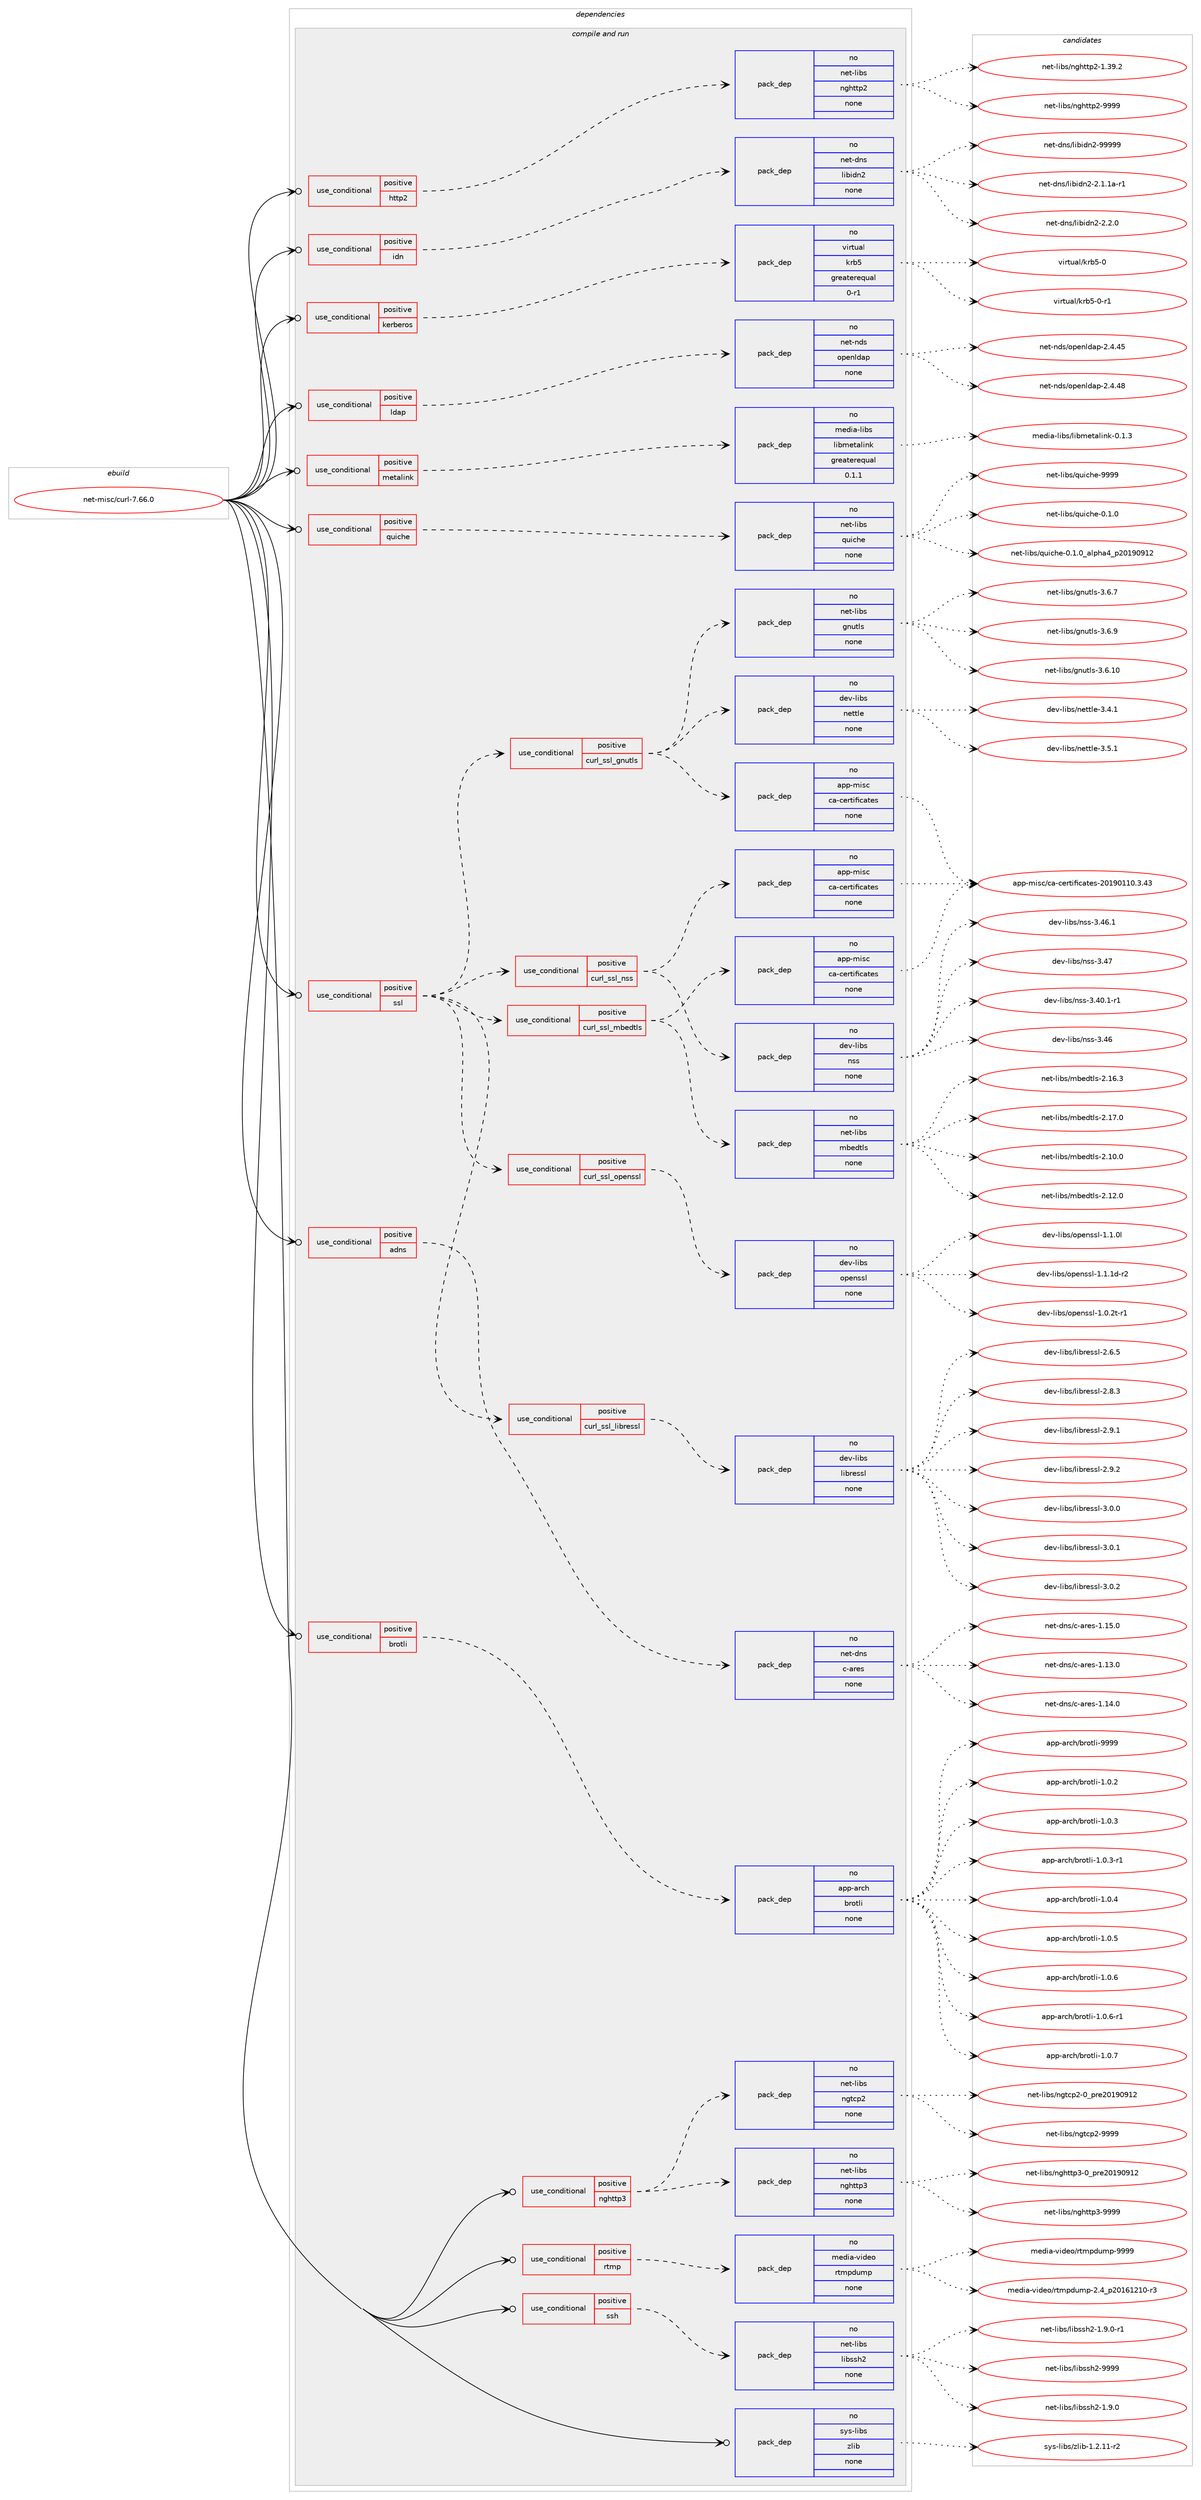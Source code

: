 digraph prolog {

# *************
# Graph options
# *************

newrank=true;
concentrate=true;
compound=true;
graph [rankdir=LR,fontname=Helvetica,fontsize=10,ranksep=1.5];#, ranksep=2.5, nodesep=0.2];
edge  [arrowhead=vee];
node  [fontname=Helvetica,fontsize=10];

# **********
# The ebuild
# **********

subgraph cluster_leftcol {
color=gray;
rank=same;
label=<<i>ebuild</i>>;
id [label="net-misc/curl-7.66.0", color=red, width=4, href="../net-misc/curl-7.66.0.svg"];
}

# ****************
# The dependencies
# ****************

subgraph cluster_midcol {
color=gray;
label=<<i>dependencies</i>>;
subgraph cluster_compile {
fillcolor="#eeeeee";
style=filled;
label=<<i>compile</i>>;
}
subgraph cluster_compileandrun {
fillcolor="#eeeeee";
style=filled;
label=<<i>compile and run</i>>;
subgraph cond27 {
dependency312 [label=<<TABLE BORDER="0" CELLBORDER="1" CELLSPACING="0" CELLPADDING="4"><TR><TD ROWSPAN="3" CELLPADDING="10">use_conditional</TD></TR><TR><TD>positive</TD></TR><TR><TD>adns</TD></TR></TABLE>>, shape=none, color=red];
subgraph pack284 {
dependency313 [label=<<TABLE BORDER="0" CELLBORDER="1" CELLSPACING="0" CELLPADDING="4" WIDTH="220"><TR><TD ROWSPAN="6" CELLPADDING="30">pack_dep</TD></TR><TR><TD WIDTH="110">no</TD></TR><TR><TD>net-dns</TD></TR><TR><TD>c-ares</TD></TR><TR><TD>none</TD></TR><TR><TD></TD></TR></TABLE>>, shape=none, color=blue];
}
dependency312:e -> dependency313:w [weight=20,style="dashed",arrowhead="vee"];
}
id:e -> dependency312:w [weight=20,style="solid",arrowhead="odotvee"];
subgraph cond28 {
dependency314 [label=<<TABLE BORDER="0" CELLBORDER="1" CELLSPACING="0" CELLPADDING="4"><TR><TD ROWSPAN="3" CELLPADDING="10">use_conditional</TD></TR><TR><TD>positive</TD></TR><TR><TD>brotli</TD></TR></TABLE>>, shape=none, color=red];
subgraph pack285 {
dependency315 [label=<<TABLE BORDER="0" CELLBORDER="1" CELLSPACING="0" CELLPADDING="4" WIDTH="220"><TR><TD ROWSPAN="6" CELLPADDING="30">pack_dep</TD></TR><TR><TD WIDTH="110">no</TD></TR><TR><TD>app-arch</TD></TR><TR><TD>brotli</TD></TR><TR><TD>none</TD></TR><TR><TD></TD></TR></TABLE>>, shape=none, color=blue];
}
dependency314:e -> dependency315:w [weight=20,style="dashed",arrowhead="vee"];
}
id:e -> dependency314:w [weight=20,style="solid",arrowhead="odotvee"];
subgraph cond29 {
dependency316 [label=<<TABLE BORDER="0" CELLBORDER="1" CELLSPACING="0" CELLPADDING="4"><TR><TD ROWSPAN="3" CELLPADDING="10">use_conditional</TD></TR><TR><TD>positive</TD></TR><TR><TD>http2</TD></TR></TABLE>>, shape=none, color=red];
subgraph pack286 {
dependency317 [label=<<TABLE BORDER="0" CELLBORDER="1" CELLSPACING="0" CELLPADDING="4" WIDTH="220"><TR><TD ROWSPAN="6" CELLPADDING="30">pack_dep</TD></TR><TR><TD WIDTH="110">no</TD></TR><TR><TD>net-libs</TD></TR><TR><TD>nghttp2</TD></TR><TR><TD>none</TD></TR><TR><TD></TD></TR></TABLE>>, shape=none, color=blue];
}
dependency316:e -> dependency317:w [weight=20,style="dashed",arrowhead="vee"];
}
id:e -> dependency316:w [weight=20,style="solid",arrowhead="odotvee"];
subgraph cond30 {
dependency318 [label=<<TABLE BORDER="0" CELLBORDER="1" CELLSPACING="0" CELLPADDING="4"><TR><TD ROWSPAN="3" CELLPADDING="10">use_conditional</TD></TR><TR><TD>positive</TD></TR><TR><TD>idn</TD></TR></TABLE>>, shape=none, color=red];
subgraph pack287 {
dependency319 [label=<<TABLE BORDER="0" CELLBORDER="1" CELLSPACING="0" CELLPADDING="4" WIDTH="220"><TR><TD ROWSPAN="6" CELLPADDING="30">pack_dep</TD></TR><TR><TD WIDTH="110">no</TD></TR><TR><TD>net-dns</TD></TR><TR><TD>libidn2</TD></TR><TR><TD>none</TD></TR><TR><TD></TD></TR></TABLE>>, shape=none, color=blue];
}
dependency318:e -> dependency319:w [weight=20,style="dashed",arrowhead="vee"];
}
id:e -> dependency318:w [weight=20,style="solid",arrowhead="odotvee"];
subgraph cond31 {
dependency320 [label=<<TABLE BORDER="0" CELLBORDER="1" CELLSPACING="0" CELLPADDING="4"><TR><TD ROWSPAN="3" CELLPADDING="10">use_conditional</TD></TR><TR><TD>positive</TD></TR><TR><TD>kerberos</TD></TR></TABLE>>, shape=none, color=red];
subgraph pack288 {
dependency321 [label=<<TABLE BORDER="0" CELLBORDER="1" CELLSPACING="0" CELLPADDING="4" WIDTH="220"><TR><TD ROWSPAN="6" CELLPADDING="30">pack_dep</TD></TR><TR><TD WIDTH="110">no</TD></TR><TR><TD>virtual</TD></TR><TR><TD>krb5</TD></TR><TR><TD>greaterequal</TD></TR><TR><TD>0-r1</TD></TR></TABLE>>, shape=none, color=blue];
}
dependency320:e -> dependency321:w [weight=20,style="dashed",arrowhead="vee"];
}
id:e -> dependency320:w [weight=20,style="solid",arrowhead="odotvee"];
subgraph cond32 {
dependency322 [label=<<TABLE BORDER="0" CELLBORDER="1" CELLSPACING="0" CELLPADDING="4"><TR><TD ROWSPAN="3" CELLPADDING="10">use_conditional</TD></TR><TR><TD>positive</TD></TR><TR><TD>ldap</TD></TR></TABLE>>, shape=none, color=red];
subgraph pack289 {
dependency323 [label=<<TABLE BORDER="0" CELLBORDER="1" CELLSPACING="0" CELLPADDING="4" WIDTH="220"><TR><TD ROWSPAN="6" CELLPADDING="30">pack_dep</TD></TR><TR><TD WIDTH="110">no</TD></TR><TR><TD>net-nds</TD></TR><TR><TD>openldap</TD></TR><TR><TD>none</TD></TR><TR><TD></TD></TR></TABLE>>, shape=none, color=blue];
}
dependency322:e -> dependency323:w [weight=20,style="dashed",arrowhead="vee"];
}
id:e -> dependency322:w [weight=20,style="solid",arrowhead="odotvee"];
subgraph cond33 {
dependency324 [label=<<TABLE BORDER="0" CELLBORDER="1" CELLSPACING="0" CELLPADDING="4"><TR><TD ROWSPAN="3" CELLPADDING="10">use_conditional</TD></TR><TR><TD>positive</TD></TR><TR><TD>metalink</TD></TR></TABLE>>, shape=none, color=red];
subgraph pack290 {
dependency325 [label=<<TABLE BORDER="0" CELLBORDER="1" CELLSPACING="0" CELLPADDING="4" WIDTH="220"><TR><TD ROWSPAN="6" CELLPADDING="30">pack_dep</TD></TR><TR><TD WIDTH="110">no</TD></TR><TR><TD>media-libs</TD></TR><TR><TD>libmetalink</TD></TR><TR><TD>greaterequal</TD></TR><TR><TD>0.1.1</TD></TR></TABLE>>, shape=none, color=blue];
}
dependency324:e -> dependency325:w [weight=20,style="dashed",arrowhead="vee"];
}
id:e -> dependency324:w [weight=20,style="solid",arrowhead="odotvee"];
subgraph cond34 {
dependency326 [label=<<TABLE BORDER="0" CELLBORDER="1" CELLSPACING="0" CELLPADDING="4"><TR><TD ROWSPAN="3" CELLPADDING="10">use_conditional</TD></TR><TR><TD>positive</TD></TR><TR><TD>nghttp3</TD></TR></TABLE>>, shape=none, color=red];
subgraph pack291 {
dependency327 [label=<<TABLE BORDER="0" CELLBORDER="1" CELLSPACING="0" CELLPADDING="4" WIDTH="220"><TR><TD ROWSPAN="6" CELLPADDING="30">pack_dep</TD></TR><TR><TD WIDTH="110">no</TD></TR><TR><TD>net-libs</TD></TR><TR><TD>nghttp3</TD></TR><TR><TD>none</TD></TR><TR><TD></TD></TR></TABLE>>, shape=none, color=blue];
}
dependency326:e -> dependency327:w [weight=20,style="dashed",arrowhead="vee"];
subgraph pack292 {
dependency328 [label=<<TABLE BORDER="0" CELLBORDER="1" CELLSPACING="0" CELLPADDING="4" WIDTH="220"><TR><TD ROWSPAN="6" CELLPADDING="30">pack_dep</TD></TR><TR><TD WIDTH="110">no</TD></TR><TR><TD>net-libs</TD></TR><TR><TD>ngtcp2</TD></TR><TR><TD>none</TD></TR><TR><TD></TD></TR></TABLE>>, shape=none, color=blue];
}
dependency326:e -> dependency328:w [weight=20,style="dashed",arrowhead="vee"];
}
id:e -> dependency326:w [weight=20,style="solid",arrowhead="odotvee"];
subgraph cond35 {
dependency329 [label=<<TABLE BORDER="0" CELLBORDER="1" CELLSPACING="0" CELLPADDING="4"><TR><TD ROWSPAN="3" CELLPADDING="10">use_conditional</TD></TR><TR><TD>positive</TD></TR><TR><TD>quiche</TD></TR></TABLE>>, shape=none, color=red];
subgraph pack293 {
dependency330 [label=<<TABLE BORDER="0" CELLBORDER="1" CELLSPACING="0" CELLPADDING="4" WIDTH="220"><TR><TD ROWSPAN="6" CELLPADDING="30">pack_dep</TD></TR><TR><TD WIDTH="110">no</TD></TR><TR><TD>net-libs</TD></TR><TR><TD>quiche</TD></TR><TR><TD>none</TD></TR><TR><TD></TD></TR></TABLE>>, shape=none, color=blue];
}
dependency329:e -> dependency330:w [weight=20,style="dashed",arrowhead="vee"];
}
id:e -> dependency329:w [weight=20,style="solid",arrowhead="odotvee"];
subgraph cond36 {
dependency331 [label=<<TABLE BORDER="0" CELLBORDER="1" CELLSPACING="0" CELLPADDING="4"><TR><TD ROWSPAN="3" CELLPADDING="10">use_conditional</TD></TR><TR><TD>positive</TD></TR><TR><TD>rtmp</TD></TR></TABLE>>, shape=none, color=red];
subgraph pack294 {
dependency332 [label=<<TABLE BORDER="0" CELLBORDER="1" CELLSPACING="0" CELLPADDING="4" WIDTH="220"><TR><TD ROWSPAN="6" CELLPADDING="30">pack_dep</TD></TR><TR><TD WIDTH="110">no</TD></TR><TR><TD>media-video</TD></TR><TR><TD>rtmpdump</TD></TR><TR><TD>none</TD></TR><TR><TD></TD></TR></TABLE>>, shape=none, color=blue];
}
dependency331:e -> dependency332:w [weight=20,style="dashed",arrowhead="vee"];
}
id:e -> dependency331:w [weight=20,style="solid",arrowhead="odotvee"];
subgraph cond37 {
dependency333 [label=<<TABLE BORDER="0" CELLBORDER="1" CELLSPACING="0" CELLPADDING="4"><TR><TD ROWSPAN="3" CELLPADDING="10">use_conditional</TD></TR><TR><TD>positive</TD></TR><TR><TD>ssh</TD></TR></TABLE>>, shape=none, color=red];
subgraph pack295 {
dependency334 [label=<<TABLE BORDER="0" CELLBORDER="1" CELLSPACING="0" CELLPADDING="4" WIDTH="220"><TR><TD ROWSPAN="6" CELLPADDING="30">pack_dep</TD></TR><TR><TD WIDTH="110">no</TD></TR><TR><TD>net-libs</TD></TR><TR><TD>libssh2</TD></TR><TR><TD>none</TD></TR><TR><TD></TD></TR></TABLE>>, shape=none, color=blue];
}
dependency333:e -> dependency334:w [weight=20,style="dashed",arrowhead="vee"];
}
id:e -> dependency333:w [weight=20,style="solid",arrowhead="odotvee"];
subgraph cond38 {
dependency335 [label=<<TABLE BORDER="0" CELLBORDER="1" CELLSPACING="0" CELLPADDING="4"><TR><TD ROWSPAN="3" CELLPADDING="10">use_conditional</TD></TR><TR><TD>positive</TD></TR><TR><TD>ssl</TD></TR></TABLE>>, shape=none, color=red];
subgraph cond39 {
dependency336 [label=<<TABLE BORDER="0" CELLBORDER="1" CELLSPACING="0" CELLPADDING="4"><TR><TD ROWSPAN="3" CELLPADDING="10">use_conditional</TD></TR><TR><TD>positive</TD></TR><TR><TD>curl_ssl_gnutls</TD></TR></TABLE>>, shape=none, color=red];
subgraph pack296 {
dependency337 [label=<<TABLE BORDER="0" CELLBORDER="1" CELLSPACING="0" CELLPADDING="4" WIDTH="220"><TR><TD ROWSPAN="6" CELLPADDING="30">pack_dep</TD></TR><TR><TD WIDTH="110">no</TD></TR><TR><TD>net-libs</TD></TR><TR><TD>gnutls</TD></TR><TR><TD>none</TD></TR><TR><TD></TD></TR></TABLE>>, shape=none, color=blue];
}
dependency336:e -> dependency337:w [weight=20,style="dashed",arrowhead="vee"];
subgraph pack297 {
dependency338 [label=<<TABLE BORDER="0" CELLBORDER="1" CELLSPACING="0" CELLPADDING="4" WIDTH="220"><TR><TD ROWSPAN="6" CELLPADDING="30">pack_dep</TD></TR><TR><TD WIDTH="110">no</TD></TR><TR><TD>dev-libs</TD></TR><TR><TD>nettle</TD></TR><TR><TD>none</TD></TR><TR><TD></TD></TR></TABLE>>, shape=none, color=blue];
}
dependency336:e -> dependency338:w [weight=20,style="dashed",arrowhead="vee"];
subgraph pack298 {
dependency339 [label=<<TABLE BORDER="0" CELLBORDER="1" CELLSPACING="0" CELLPADDING="4" WIDTH="220"><TR><TD ROWSPAN="6" CELLPADDING="30">pack_dep</TD></TR><TR><TD WIDTH="110">no</TD></TR><TR><TD>app-misc</TD></TR><TR><TD>ca-certificates</TD></TR><TR><TD>none</TD></TR><TR><TD></TD></TR></TABLE>>, shape=none, color=blue];
}
dependency336:e -> dependency339:w [weight=20,style="dashed",arrowhead="vee"];
}
dependency335:e -> dependency336:w [weight=20,style="dashed",arrowhead="vee"];
subgraph cond40 {
dependency340 [label=<<TABLE BORDER="0" CELLBORDER="1" CELLSPACING="0" CELLPADDING="4"><TR><TD ROWSPAN="3" CELLPADDING="10">use_conditional</TD></TR><TR><TD>positive</TD></TR><TR><TD>curl_ssl_libressl</TD></TR></TABLE>>, shape=none, color=red];
subgraph pack299 {
dependency341 [label=<<TABLE BORDER="0" CELLBORDER="1" CELLSPACING="0" CELLPADDING="4" WIDTH="220"><TR><TD ROWSPAN="6" CELLPADDING="30">pack_dep</TD></TR><TR><TD WIDTH="110">no</TD></TR><TR><TD>dev-libs</TD></TR><TR><TD>libressl</TD></TR><TR><TD>none</TD></TR><TR><TD></TD></TR></TABLE>>, shape=none, color=blue];
}
dependency340:e -> dependency341:w [weight=20,style="dashed",arrowhead="vee"];
}
dependency335:e -> dependency340:w [weight=20,style="dashed",arrowhead="vee"];
subgraph cond41 {
dependency342 [label=<<TABLE BORDER="0" CELLBORDER="1" CELLSPACING="0" CELLPADDING="4"><TR><TD ROWSPAN="3" CELLPADDING="10">use_conditional</TD></TR><TR><TD>positive</TD></TR><TR><TD>curl_ssl_mbedtls</TD></TR></TABLE>>, shape=none, color=red];
subgraph pack300 {
dependency343 [label=<<TABLE BORDER="0" CELLBORDER="1" CELLSPACING="0" CELLPADDING="4" WIDTH="220"><TR><TD ROWSPAN="6" CELLPADDING="30">pack_dep</TD></TR><TR><TD WIDTH="110">no</TD></TR><TR><TD>net-libs</TD></TR><TR><TD>mbedtls</TD></TR><TR><TD>none</TD></TR><TR><TD></TD></TR></TABLE>>, shape=none, color=blue];
}
dependency342:e -> dependency343:w [weight=20,style="dashed",arrowhead="vee"];
subgraph pack301 {
dependency344 [label=<<TABLE BORDER="0" CELLBORDER="1" CELLSPACING="0" CELLPADDING="4" WIDTH="220"><TR><TD ROWSPAN="6" CELLPADDING="30">pack_dep</TD></TR><TR><TD WIDTH="110">no</TD></TR><TR><TD>app-misc</TD></TR><TR><TD>ca-certificates</TD></TR><TR><TD>none</TD></TR><TR><TD></TD></TR></TABLE>>, shape=none, color=blue];
}
dependency342:e -> dependency344:w [weight=20,style="dashed",arrowhead="vee"];
}
dependency335:e -> dependency342:w [weight=20,style="dashed",arrowhead="vee"];
subgraph cond42 {
dependency345 [label=<<TABLE BORDER="0" CELLBORDER="1" CELLSPACING="0" CELLPADDING="4"><TR><TD ROWSPAN="3" CELLPADDING="10">use_conditional</TD></TR><TR><TD>positive</TD></TR><TR><TD>curl_ssl_openssl</TD></TR></TABLE>>, shape=none, color=red];
subgraph pack302 {
dependency346 [label=<<TABLE BORDER="0" CELLBORDER="1" CELLSPACING="0" CELLPADDING="4" WIDTH="220"><TR><TD ROWSPAN="6" CELLPADDING="30">pack_dep</TD></TR><TR><TD WIDTH="110">no</TD></TR><TR><TD>dev-libs</TD></TR><TR><TD>openssl</TD></TR><TR><TD>none</TD></TR><TR><TD></TD></TR></TABLE>>, shape=none, color=blue];
}
dependency345:e -> dependency346:w [weight=20,style="dashed",arrowhead="vee"];
}
dependency335:e -> dependency345:w [weight=20,style="dashed",arrowhead="vee"];
subgraph cond43 {
dependency347 [label=<<TABLE BORDER="0" CELLBORDER="1" CELLSPACING="0" CELLPADDING="4"><TR><TD ROWSPAN="3" CELLPADDING="10">use_conditional</TD></TR><TR><TD>positive</TD></TR><TR><TD>curl_ssl_nss</TD></TR></TABLE>>, shape=none, color=red];
subgraph pack303 {
dependency348 [label=<<TABLE BORDER="0" CELLBORDER="1" CELLSPACING="0" CELLPADDING="4" WIDTH="220"><TR><TD ROWSPAN="6" CELLPADDING="30">pack_dep</TD></TR><TR><TD WIDTH="110">no</TD></TR><TR><TD>dev-libs</TD></TR><TR><TD>nss</TD></TR><TR><TD>none</TD></TR><TR><TD></TD></TR></TABLE>>, shape=none, color=blue];
}
dependency347:e -> dependency348:w [weight=20,style="dashed",arrowhead="vee"];
subgraph pack304 {
dependency349 [label=<<TABLE BORDER="0" CELLBORDER="1" CELLSPACING="0" CELLPADDING="4" WIDTH="220"><TR><TD ROWSPAN="6" CELLPADDING="30">pack_dep</TD></TR><TR><TD WIDTH="110">no</TD></TR><TR><TD>app-misc</TD></TR><TR><TD>ca-certificates</TD></TR><TR><TD>none</TD></TR><TR><TD></TD></TR></TABLE>>, shape=none, color=blue];
}
dependency347:e -> dependency349:w [weight=20,style="dashed",arrowhead="vee"];
}
dependency335:e -> dependency347:w [weight=20,style="dashed",arrowhead="vee"];
}
id:e -> dependency335:w [weight=20,style="solid",arrowhead="odotvee"];
subgraph pack305 {
dependency350 [label=<<TABLE BORDER="0" CELLBORDER="1" CELLSPACING="0" CELLPADDING="4" WIDTH="220"><TR><TD ROWSPAN="6" CELLPADDING="30">pack_dep</TD></TR><TR><TD WIDTH="110">no</TD></TR><TR><TD>sys-libs</TD></TR><TR><TD>zlib</TD></TR><TR><TD>none</TD></TR><TR><TD></TD></TR></TABLE>>, shape=none, color=blue];
}
id:e -> dependency350:w [weight=20,style="solid",arrowhead="odotvee"];
}
subgraph cluster_run {
fillcolor="#eeeeee";
style=filled;
label=<<i>run</i>>;
}
}

# **************
# The candidates
# **************

subgraph cluster_choices {
rank=same;
color=gray;
label=<<i>candidates</i>>;

subgraph choice284 {
color=black;
nodesep=1;
choice110101116451001101154799459711410111545494649514648 [label="net-dns/c-ares-1.13.0", color=red, width=4,href="../net-dns/c-ares-1.13.0.svg"];
choice110101116451001101154799459711410111545494649524648 [label="net-dns/c-ares-1.14.0", color=red, width=4,href="../net-dns/c-ares-1.14.0.svg"];
choice110101116451001101154799459711410111545494649534648 [label="net-dns/c-ares-1.15.0", color=red, width=4,href="../net-dns/c-ares-1.15.0.svg"];
dependency313:e -> choice110101116451001101154799459711410111545494649514648:w [style=dotted,weight="100"];
dependency313:e -> choice110101116451001101154799459711410111545494649524648:w [style=dotted,weight="100"];
dependency313:e -> choice110101116451001101154799459711410111545494649534648:w [style=dotted,weight="100"];
}
subgraph choice285 {
color=black;
nodesep=1;
choice971121124597114991044798114111116108105454946484650 [label="app-arch/brotli-1.0.2", color=red, width=4,href="../app-arch/brotli-1.0.2.svg"];
choice971121124597114991044798114111116108105454946484651 [label="app-arch/brotli-1.0.3", color=red, width=4,href="../app-arch/brotli-1.0.3.svg"];
choice9711211245971149910447981141111161081054549464846514511449 [label="app-arch/brotli-1.0.3-r1", color=red, width=4,href="../app-arch/brotli-1.0.3-r1.svg"];
choice971121124597114991044798114111116108105454946484652 [label="app-arch/brotli-1.0.4", color=red, width=4,href="../app-arch/brotli-1.0.4.svg"];
choice971121124597114991044798114111116108105454946484653 [label="app-arch/brotli-1.0.5", color=red, width=4,href="../app-arch/brotli-1.0.5.svg"];
choice971121124597114991044798114111116108105454946484654 [label="app-arch/brotli-1.0.6", color=red, width=4,href="../app-arch/brotli-1.0.6.svg"];
choice9711211245971149910447981141111161081054549464846544511449 [label="app-arch/brotli-1.0.6-r1", color=red, width=4,href="../app-arch/brotli-1.0.6-r1.svg"];
choice971121124597114991044798114111116108105454946484655 [label="app-arch/brotli-1.0.7", color=red, width=4,href="../app-arch/brotli-1.0.7.svg"];
choice9711211245971149910447981141111161081054557575757 [label="app-arch/brotli-9999", color=red, width=4,href="../app-arch/brotli-9999.svg"];
dependency315:e -> choice971121124597114991044798114111116108105454946484650:w [style=dotted,weight="100"];
dependency315:e -> choice971121124597114991044798114111116108105454946484651:w [style=dotted,weight="100"];
dependency315:e -> choice9711211245971149910447981141111161081054549464846514511449:w [style=dotted,weight="100"];
dependency315:e -> choice971121124597114991044798114111116108105454946484652:w [style=dotted,weight="100"];
dependency315:e -> choice971121124597114991044798114111116108105454946484653:w [style=dotted,weight="100"];
dependency315:e -> choice971121124597114991044798114111116108105454946484654:w [style=dotted,weight="100"];
dependency315:e -> choice9711211245971149910447981141111161081054549464846544511449:w [style=dotted,weight="100"];
dependency315:e -> choice971121124597114991044798114111116108105454946484655:w [style=dotted,weight="100"];
dependency315:e -> choice9711211245971149910447981141111161081054557575757:w [style=dotted,weight="100"];
}
subgraph choice286 {
color=black;
nodesep=1;
choice1101011164510810598115471101031041161161125045494651574650 [label="net-libs/nghttp2-1.39.2", color=red, width=4,href="../net-libs/nghttp2-1.39.2.svg"];
choice110101116451081059811547110103104116116112504557575757 [label="net-libs/nghttp2-9999", color=red, width=4,href="../net-libs/nghttp2-9999.svg"];
dependency317:e -> choice1101011164510810598115471101031041161161125045494651574650:w [style=dotted,weight="100"];
dependency317:e -> choice110101116451081059811547110103104116116112504557575757:w [style=dotted,weight="100"];
}
subgraph choice287 {
color=black;
nodesep=1;
choice11010111645100110115471081059810510011050455046494649974511449 [label="net-dns/libidn2-2.1.1a-r1", color=red, width=4,href="../net-dns/libidn2-2.1.1a-r1.svg"];
choice11010111645100110115471081059810510011050455046504648 [label="net-dns/libidn2-2.2.0", color=red, width=4,href="../net-dns/libidn2-2.2.0.svg"];
choice11010111645100110115471081059810510011050455757575757 [label="net-dns/libidn2-99999", color=red, width=4,href="../net-dns/libidn2-99999.svg"];
dependency319:e -> choice11010111645100110115471081059810510011050455046494649974511449:w [style=dotted,weight="100"];
dependency319:e -> choice11010111645100110115471081059810510011050455046504648:w [style=dotted,weight="100"];
dependency319:e -> choice11010111645100110115471081059810510011050455757575757:w [style=dotted,weight="100"];
}
subgraph choice288 {
color=black;
nodesep=1;
choice118105114116117971084710711498534548 [label="virtual/krb5-0", color=red, width=4,href="../virtual/krb5-0.svg"];
choice1181051141161179710847107114985345484511449 [label="virtual/krb5-0-r1", color=red, width=4,href="../virtual/krb5-0-r1.svg"];
dependency321:e -> choice118105114116117971084710711498534548:w [style=dotted,weight="100"];
dependency321:e -> choice1181051141161179710847107114985345484511449:w [style=dotted,weight="100"];
}
subgraph choice289 {
color=black;
nodesep=1;
choice11010111645110100115471111121011101081009711245504652465253 [label="net-nds/openldap-2.4.45", color=red, width=4,href="../net-nds/openldap-2.4.45.svg"];
choice11010111645110100115471111121011101081009711245504652465256 [label="net-nds/openldap-2.4.48", color=red, width=4,href="../net-nds/openldap-2.4.48.svg"];
dependency323:e -> choice11010111645110100115471111121011101081009711245504652465253:w [style=dotted,weight="100"];
dependency323:e -> choice11010111645110100115471111121011101081009711245504652465256:w [style=dotted,weight="100"];
}
subgraph choice290 {
color=black;
nodesep=1;
choice109101100105974510810598115471081059810910111697108105110107454846494651 [label="media-libs/libmetalink-0.1.3", color=red, width=4,href="../media-libs/libmetalink-0.1.3.svg"];
dependency325:e -> choice109101100105974510810598115471081059810910111697108105110107454846494651:w [style=dotted,weight="100"];
}
subgraph choice291 {
color=black;
nodesep=1;
choice110101116451081059811547110103104116116112514548951121141015048495748574950 [label="net-libs/nghttp3-0_pre20190912", color=red, width=4,href="../net-libs/nghttp3-0_pre20190912.svg"];
choice110101116451081059811547110103104116116112514557575757 [label="net-libs/nghttp3-9999", color=red, width=4,href="../net-libs/nghttp3-9999.svg"];
dependency327:e -> choice110101116451081059811547110103104116116112514548951121141015048495748574950:w [style=dotted,weight="100"];
dependency327:e -> choice110101116451081059811547110103104116116112514557575757:w [style=dotted,weight="100"];
}
subgraph choice292 {
color=black;
nodesep=1;
choice11010111645108105981154711010311699112504548951121141015048495748574950 [label="net-libs/ngtcp2-0_pre20190912", color=red, width=4,href="../net-libs/ngtcp2-0_pre20190912.svg"];
choice11010111645108105981154711010311699112504557575757 [label="net-libs/ngtcp2-9999", color=red, width=4,href="../net-libs/ngtcp2-9999.svg"];
dependency328:e -> choice11010111645108105981154711010311699112504548951121141015048495748574950:w [style=dotted,weight="100"];
dependency328:e -> choice11010111645108105981154711010311699112504557575757:w [style=dotted,weight="100"];
}
subgraph choice293 {
color=black;
nodesep=1;
choice11010111645108105981154711311710599104101454846494648 [label="net-libs/quiche-0.1.0", color=red, width=4,href="../net-libs/quiche-0.1.0.svg"];
choice1101011164510810598115471131171059910410145484649464895971081121049752951125048495748574950 [label="net-libs/quiche-0.1.0_alpha4_p20190912", color=red, width=4,href="../net-libs/quiche-0.1.0_alpha4_p20190912.svg"];
choice110101116451081059811547113117105991041014557575757 [label="net-libs/quiche-9999", color=red, width=4,href="../net-libs/quiche-9999.svg"];
dependency330:e -> choice11010111645108105981154711311710599104101454846494648:w [style=dotted,weight="100"];
dependency330:e -> choice1101011164510810598115471131171059910410145484649464895971081121049752951125048495748574950:w [style=dotted,weight="100"];
dependency330:e -> choice110101116451081059811547113117105991041014557575757:w [style=dotted,weight="100"];
}
subgraph choice294 {
color=black;
nodesep=1;
choice109101100105974511810510010111147114116109112100117109112455046529511250484954495049484511451 [label="media-video/rtmpdump-2.4_p20161210-r3", color=red, width=4,href="../media-video/rtmpdump-2.4_p20161210-r3.svg"];
choice1091011001059745118105100101111471141161091121001171091124557575757 [label="media-video/rtmpdump-9999", color=red, width=4,href="../media-video/rtmpdump-9999.svg"];
dependency332:e -> choice109101100105974511810510010111147114116109112100117109112455046529511250484954495049484511451:w [style=dotted,weight="100"];
dependency332:e -> choice1091011001059745118105100101111471141161091121001171091124557575757:w [style=dotted,weight="100"];
}
subgraph choice295 {
color=black;
nodesep=1;
choice1101011164510810598115471081059811511510450454946574648 [label="net-libs/libssh2-1.9.0", color=red, width=4,href="../net-libs/libssh2-1.9.0.svg"];
choice11010111645108105981154710810598115115104504549465746484511449 [label="net-libs/libssh2-1.9.0-r1", color=red, width=4,href="../net-libs/libssh2-1.9.0-r1.svg"];
choice11010111645108105981154710810598115115104504557575757 [label="net-libs/libssh2-9999", color=red, width=4,href="../net-libs/libssh2-9999.svg"];
dependency334:e -> choice1101011164510810598115471081059811511510450454946574648:w [style=dotted,weight="100"];
dependency334:e -> choice11010111645108105981154710810598115115104504549465746484511449:w [style=dotted,weight="100"];
dependency334:e -> choice11010111645108105981154710810598115115104504557575757:w [style=dotted,weight="100"];
}
subgraph choice296 {
color=black;
nodesep=1;
choice11010111645108105981154710311011711610811545514654464948 [label="net-libs/gnutls-3.6.10", color=red, width=4,href="../net-libs/gnutls-3.6.10.svg"];
choice110101116451081059811547103110117116108115455146544655 [label="net-libs/gnutls-3.6.7", color=red, width=4,href="../net-libs/gnutls-3.6.7.svg"];
choice110101116451081059811547103110117116108115455146544657 [label="net-libs/gnutls-3.6.9", color=red, width=4,href="../net-libs/gnutls-3.6.9.svg"];
dependency337:e -> choice11010111645108105981154710311011711610811545514654464948:w [style=dotted,weight="100"];
dependency337:e -> choice110101116451081059811547103110117116108115455146544655:w [style=dotted,weight="100"];
dependency337:e -> choice110101116451081059811547103110117116108115455146544657:w [style=dotted,weight="100"];
}
subgraph choice297 {
color=black;
nodesep=1;
choice100101118451081059811547110101116116108101455146524649 [label="dev-libs/nettle-3.4.1", color=red, width=4,href="../dev-libs/nettle-3.4.1.svg"];
choice100101118451081059811547110101116116108101455146534649 [label="dev-libs/nettle-3.5.1", color=red, width=4,href="../dev-libs/nettle-3.5.1.svg"];
dependency338:e -> choice100101118451081059811547110101116116108101455146524649:w [style=dotted,weight="100"];
dependency338:e -> choice100101118451081059811547110101116116108101455146534649:w [style=dotted,weight="100"];
}
subgraph choice298 {
color=black;
nodesep=1;
choice971121124510910511599479997459910111411610510210599971161011154550484957484949484651465251 [label="app-misc/ca-certificates-20190110.3.43", color=red, width=4,href="../app-misc/ca-certificates-20190110.3.43.svg"];
dependency339:e -> choice971121124510910511599479997459910111411610510210599971161011154550484957484949484651465251:w [style=dotted,weight="100"];
}
subgraph choice299 {
color=black;
nodesep=1;
choice10010111845108105981154710810598114101115115108455046544653 [label="dev-libs/libressl-2.6.5", color=red, width=4,href="../dev-libs/libressl-2.6.5.svg"];
choice10010111845108105981154710810598114101115115108455046564651 [label="dev-libs/libressl-2.8.3", color=red, width=4,href="../dev-libs/libressl-2.8.3.svg"];
choice10010111845108105981154710810598114101115115108455046574649 [label="dev-libs/libressl-2.9.1", color=red, width=4,href="../dev-libs/libressl-2.9.1.svg"];
choice10010111845108105981154710810598114101115115108455046574650 [label="dev-libs/libressl-2.9.2", color=red, width=4,href="../dev-libs/libressl-2.9.2.svg"];
choice10010111845108105981154710810598114101115115108455146484648 [label="dev-libs/libressl-3.0.0", color=red, width=4,href="../dev-libs/libressl-3.0.0.svg"];
choice10010111845108105981154710810598114101115115108455146484649 [label="dev-libs/libressl-3.0.1", color=red, width=4,href="../dev-libs/libressl-3.0.1.svg"];
choice10010111845108105981154710810598114101115115108455146484650 [label="dev-libs/libressl-3.0.2", color=red, width=4,href="../dev-libs/libressl-3.0.2.svg"];
dependency341:e -> choice10010111845108105981154710810598114101115115108455046544653:w [style=dotted,weight="100"];
dependency341:e -> choice10010111845108105981154710810598114101115115108455046564651:w [style=dotted,weight="100"];
dependency341:e -> choice10010111845108105981154710810598114101115115108455046574649:w [style=dotted,weight="100"];
dependency341:e -> choice10010111845108105981154710810598114101115115108455046574650:w [style=dotted,weight="100"];
dependency341:e -> choice10010111845108105981154710810598114101115115108455146484648:w [style=dotted,weight="100"];
dependency341:e -> choice10010111845108105981154710810598114101115115108455146484649:w [style=dotted,weight="100"];
dependency341:e -> choice10010111845108105981154710810598114101115115108455146484650:w [style=dotted,weight="100"];
}
subgraph choice300 {
color=black;
nodesep=1;
choice1101011164510810598115471099810110011610811545504649484648 [label="net-libs/mbedtls-2.10.0", color=red, width=4,href="../net-libs/mbedtls-2.10.0.svg"];
choice1101011164510810598115471099810110011610811545504649504648 [label="net-libs/mbedtls-2.12.0", color=red, width=4,href="../net-libs/mbedtls-2.12.0.svg"];
choice1101011164510810598115471099810110011610811545504649544651 [label="net-libs/mbedtls-2.16.3", color=red, width=4,href="../net-libs/mbedtls-2.16.3.svg"];
choice1101011164510810598115471099810110011610811545504649554648 [label="net-libs/mbedtls-2.17.0", color=red, width=4,href="../net-libs/mbedtls-2.17.0.svg"];
dependency343:e -> choice1101011164510810598115471099810110011610811545504649484648:w [style=dotted,weight="100"];
dependency343:e -> choice1101011164510810598115471099810110011610811545504649504648:w [style=dotted,weight="100"];
dependency343:e -> choice1101011164510810598115471099810110011610811545504649544651:w [style=dotted,weight="100"];
dependency343:e -> choice1101011164510810598115471099810110011610811545504649554648:w [style=dotted,weight="100"];
}
subgraph choice301 {
color=black;
nodesep=1;
choice971121124510910511599479997459910111411610510210599971161011154550484957484949484651465251 [label="app-misc/ca-certificates-20190110.3.43", color=red, width=4,href="../app-misc/ca-certificates-20190110.3.43.svg"];
dependency344:e -> choice971121124510910511599479997459910111411610510210599971161011154550484957484949484651465251:w [style=dotted,weight="100"];
}
subgraph choice302 {
color=black;
nodesep=1;
choice1001011184510810598115471111121011101151151084549464846501164511449 [label="dev-libs/openssl-1.0.2t-r1", color=red, width=4,href="../dev-libs/openssl-1.0.2t-r1.svg"];
choice100101118451081059811547111112101110115115108454946494648108 [label="dev-libs/openssl-1.1.0l", color=red, width=4,href="../dev-libs/openssl-1.1.0l.svg"];
choice1001011184510810598115471111121011101151151084549464946491004511450 [label="dev-libs/openssl-1.1.1d-r2", color=red, width=4,href="../dev-libs/openssl-1.1.1d-r2.svg"];
dependency346:e -> choice1001011184510810598115471111121011101151151084549464846501164511449:w [style=dotted,weight="100"];
dependency346:e -> choice100101118451081059811547111112101110115115108454946494648108:w [style=dotted,weight="100"];
dependency346:e -> choice1001011184510810598115471111121011101151151084549464946491004511450:w [style=dotted,weight="100"];
}
subgraph choice303 {
color=black;
nodesep=1;
choice100101118451081059811547110115115455146524846494511449 [label="dev-libs/nss-3.40.1-r1", color=red, width=4,href="../dev-libs/nss-3.40.1-r1.svg"];
choice1001011184510810598115471101151154551465254 [label="dev-libs/nss-3.46", color=red, width=4,href="../dev-libs/nss-3.46.svg"];
choice10010111845108105981154711011511545514652544649 [label="dev-libs/nss-3.46.1", color=red, width=4,href="../dev-libs/nss-3.46.1.svg"];
choice1001011184510810598115471101151154551465255 [label="dev-libs/nss-3.47", color=red, width=4,href="../dev-libs/nss-3.47.svg"];
dependency348:e -> choice100101118451081059811547110115115455146524846494511449:w [style=dotted,weight="100"];
dependency348:e -> choice1001011184510810598115471101151154551465254:w [style=dotted,weight="100"];
dependency348:e -> choice10010111845108105981154711011511545514652544649:w [style=dotted,weight="100"];
dependency348:e -> choice1001011184510810598115471101151154551465255:w [style=dotted,weight="100"];
}
subgraph choice304 {
color=black;
nodesep=1;
choice971121124510910511599479997459910111411610510210599971161011154550484957484949484651465251 [label="app-misc/ca-certificates-20190110.3.43", color=red, width=4,href="../app-misc/ca-certificates-20190110.3.43.svg"];
dependency349:e -> choice971121124510910511599479997459910111411610510210599971161011154550484957484949484651465251:w [style=dotted,weight="100"];
}
subgraph choice305 {
color=black;
nodesep=1;
choice11512111545108105981154712210810598454946504649494511450 [label="sys-libs/zlib-1.2.11-r2", color=red, width=4,href="../sys-libs/zlib-1.2.11-r2.svg"];
dependency350:e -> choice11512111545108105981154712210810598454946504649494511450:w [style=dotted,weight="100"];
}
}

}
